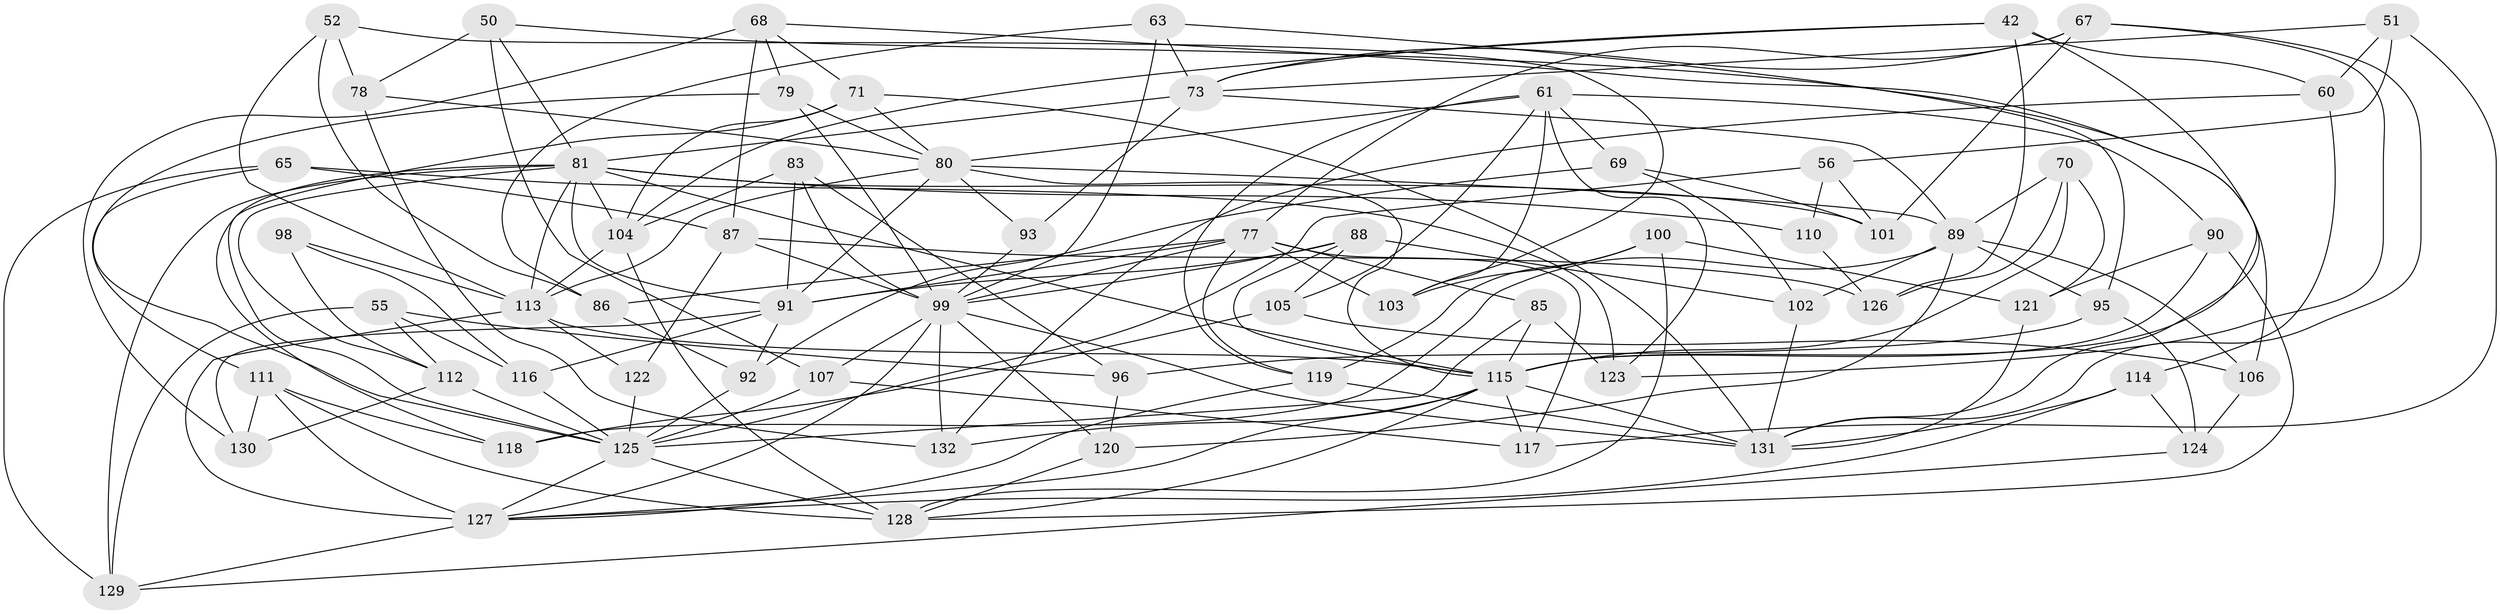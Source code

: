 // original degree distribution, {4: 1.0}
// Generated by graph-tools (version 1.1) at 2025/57/03/09/25 04:57:29]
// undirected, 66 vertices, 171 edges
graph export_dot {
graph [start="1"]
  node [color=gray90,style=filled];
  42 [super="+40"];
  50;
  51;
  52;
  55;
  56;
  60;
  61 [super="+7+34"];
  63;
  65;
  67 [super="+59"];
  68 [super="+6"];
  69;
  70;
  71 [super="+38"];
  73 [super="+8+20"];
  77 [super="+17+30"];
  78;
  79;
  80 [super="+25+44+35"];
  81 [super="+31+53+72"];
  83;
  85;
  86;
  87 [super="+36"];
  88 [super="+66"];
  89 [super="+74"];
  90 [super="+46"];
  91 [super="+22+84"];
  92;
  93;
  95;
  96;
  98;
  99 [super="+1+33+16"];
  100;
  101;
  102;
  103;
  104 [super="+43"];
  105;
  106;
  107;
  110;
  111 [super="+108"];
  112 [super="+94"];
  113 [super="+49+14+62"];
  114;
  115 [super="+27+54+32+75"];
  116;
  117;
  118;
  119 [super="+76"];
  120;
  121;
  122 [super="+15"];
  123;
  124;
  125 [super="+37+39"];
  126 [super="+109"];
  127 [super="+97"];
  128 [super="+41+29"];
  129 [super="+58+64"];
  130;
  131 [super="+57"];
  132;
  42 -- 126 [weight=2];
  42 -- 104;
  42 -- 60;
  42 -- 73;
  42 -- 115;
  50 -- 106;
  50 -- 78;
  50 -- 81;
  50 -- 107;
  51 -- 56;
  51 -- 60;
  51 -- 117;
  51 -- 73;
  52 -- 86;
  52 -- 78;
  52 -- 103;
  52 -- 113;
  55 -- 116;
  55 -- 96;
  55 -- 129;
  55 -- 112;
  56 -- 101;
  56 -- 110;
  56 -- 125;
  60 -- 132;
  60 -- 114;
  61 -- 90 [weight=2];
  61 -- 103;
  61 -- 69;
  61 -- 119;
  61 -- 105;
  61 -- 123;
  61 -- 80;
  63 -- 86;
  63 -- 73;
  63 -- 95;
  63 -- 99;
  65 -- 123;
  65 -- 111;
  65 -- 87;
  65 -- 129;
  67 -- 123;
  67 -- 101;
  67 -- 73 [weight=2];
  67 -- 77;
  67 -- 131;
  68 -- 130;
  68 -- 87 [weight=2];
  68 -- 79;
  68 -- 71;
  68 -- 131;
  69 -- 101;
  69 -- 92;
  69 -- 102;
  70 -- 121;
  70 -- 126;
  70 -- 89;
  70 -- 115;
  71 -- 131;
  71 -- 80;
  71 -- 125 [weight=2];
  71 -- 104;
  73 -- 93;
  73 -- 89;
  73 -- 81;
  77 -- 117;
  77 -- 85;
  77 -- 99;
  77 -- 103;
  77 -- 91;
  77 -- 86;
  77 -- 119;
  78 -- 132;
  78 -- 80;
  79 -- 99;
  79 -- 80;
  79 -- 125;
  80 -- 89;
  80 -- 91;
  80 -- 113 [weight=2];
  80 -- 93;
  80 -- 115;
  81 -- 118;
  81 -- 91;
  81 -- 115 [weight=2];
  81 -- 129 [weight=3];
  81 -- 101;
  81 -- 110;
  81 -- 112;
  81 -- 113;
  81 -- 104;
  83 -- 96;
  83 -- 99;
  83 -- 91;
  83 -- 104;
  85 -- 123;
  85 -- 115;
  85 -- 125;
  86 -- 92;
  87 -- 122;
  87 -- 99;
  87 -- 126;
  88 -- 102;
  88 -- 99;
  88 -- 115 [weight=2];
  88 -- 105;
  88 -- 91;
  89 -- 106;
  89 -- 120;
  89 -- 102;
  89 -- 118;
  89 -- 95;
  90 -- 115;
  90 -- 128 [weight=2];
  90 -- 121;
  91 -- 130;
  91 -- 116;
  91 -- 92;
  92 -- 125;
  93 -- 99 [weight=2];
  95 -- 96;
  95 -- 124;
  96 -- 120;
  98 -- 116;
  98 -- 112;
  98 -- 113 [weight=2];
  99 -- 132;
  99 -- 120;
  99 -- 131 [weight=2];
  99 -- 107;
  99 -- 127;
  100 -- 119;
  100 -- 121;
  100 -- 103;
  100 -- 128;
  102 -- 131;
  104 -- 128;
  104 -- 113;
  105 -- 118;
  105 -- 106;
  106 -- 124;
  107 -- 117;
  107 -- 125;
  110 -- 126 [weight=2];
  111 -- 127 [weight=3];
  111 -- 130;
  111 -- 118;
  111 -- 128 [weight=2];
  112 -- 125 [weight=2];
  112 -- 130;
  113 -- 122 [weight=3];
  113 -- 127;
  113 -- 115;
  114 -- 124;
  114 -- 127;
  114 -- 131;
  115 -- 132;
  115 -- 117;
  115 -- 128;
  115 -- 127;
  115 -- 131 [weight=2];
  116 -- 125;
  119 -- 127;
  119 -- 131 [weight=2];
  120 -- 128;
  121 -- 131;
  122 -- 125 [weight=2];
  124 -- 129;
  125 -- 127 [weight=2];
  125 -- 128 [weight=2];
  127 -- 129 [weight=2];
}

